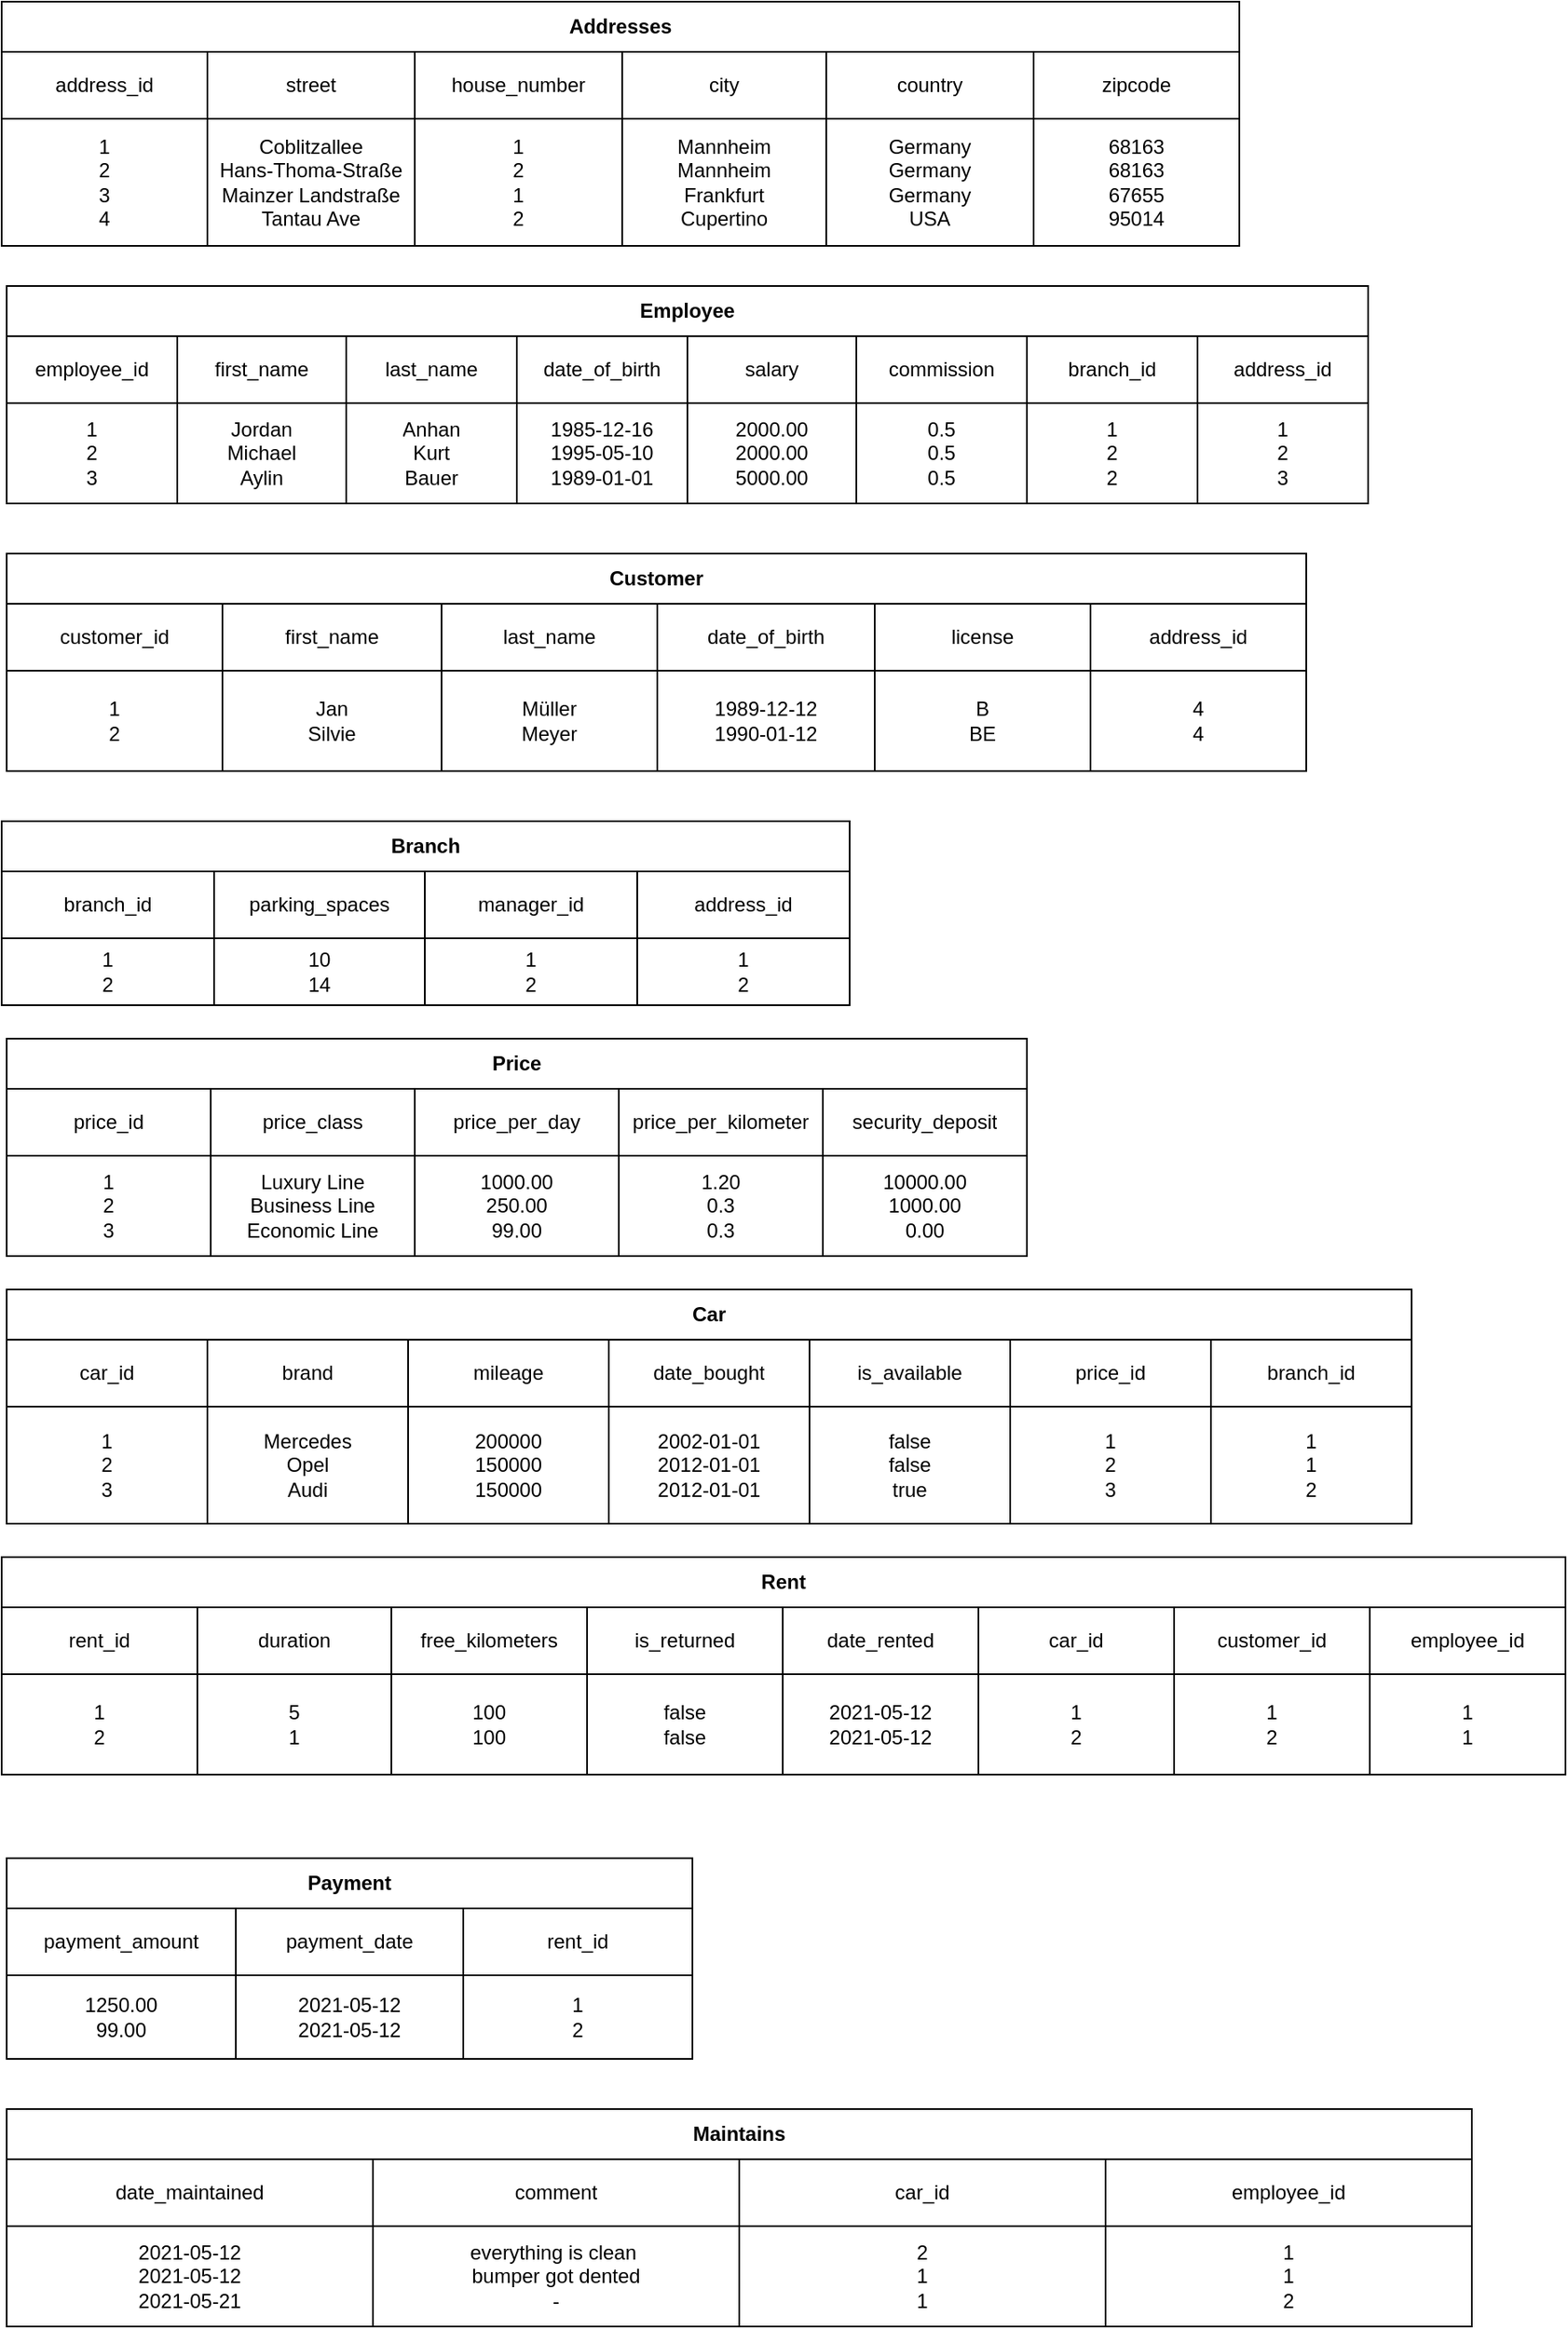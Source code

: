 <mxfile pages="2">
    <diagram id="gVLImfBw_cWuZtZBtJHa" name="Page-1">
        <mxGraphModel dx="631" dy="580" grid="1" gridSize="10" guides="1" tooltips="1" connect="1" arrows="1" fold="1" page="1" pageScale="1" pageWidth="827" pageHeight="1169" math="0" shadow="0">
            <root>
                <mxCell id="0"/>
                <mxCell id="1" parent="0"/>
                <mxCell id="P4GKMGaDlnLn8EtyDAif-1" value="Addresses" style="shape=table;html=1;whiteSpace=wrap;startSize=30;container=1;collapsible=0;childLayout=tableLayout;fontStyle=1;align=center;" parent="1" vertex="1">
                    <mxGeometry x="10" y="30" width="740" height="146" as="geometry"/>
                </mxCell>
                <mxCell id="P4GKMGaDlnLn8EtyDAif-2" value="" style="shape=partialRectangle;html=1;whiteSpace=wrap;collapsible=0;dropTarget=0;pointerEvents=0;fillColor=none;top=0;left=0;bottom=0;right=0;points=[[0,0.5],[1,0.5]];portConstraint=eastwest;" parent="P4GKMGaDlnLn8EtyDAif-1" vertex="1">
                    <mxGeometry y="30" width="740" height="40" as="geometry"/>
                </mxCell>
                <mxCell id="P4GKMGaDlnLn8EtyDAif-28" value="address_id" style="shape=partialRectangle;html=1;whiteSpace=wrap;connectable=0;fillColor=none;top=0;left=0;bottom=0;right=0;overflow=hidden;" parent="P4GKMGaDlnLn8EtyDAif-2" vertex="1">
                    <mxGeometry width="123" height="40" as="geometry"/>
                </mxCell>
                <mxCell id="P4GKMGaDlnLn8EtyDAif-3" value="street" style="shape=partialRectangle;html=1;whiteSpace=wrap;connectable=0;fillColor=none;top=0;left=0;bottom=0;right=0;overflow=hidden;" parent="P4GKMGaDlnLn8EtyDAif-2" vertex="1">
                    <mxGeometry x="123" width="124" height="40" as="geometry"/>
                </mxCell>
                <mxCell id="P4GKMGaDlnLn8EtyDAif-4" value="house_number" style="shape=partialRectangle;html=1;whiteSpace=wrap;connectable=0;fillColor=none;top=0;left=0;bottom=0;right=0;overflow=hidden;" parent="P4GKMGaDlnLn8EtyDAif-2" vertex="1">
                    <mxGeometry x="247" width="124" height="40" as="geometry"/>
                </mxCell>
                <mxCell id="P4GKMGaDlnLn8EtyDAif-5" value="city" style="shape=partialRectangle;html=1;whiteSpace=wrap;connectable=0;fillColor=none;top=0;left=0;bottom=0;right=0;overflow=hidden;" parent="P4GKMGaDlnLn8EtyDAif-2" vertex="1">
                    <mxGeometry x="371" width="122" height="40" as="geometry"/>
                </mxCell>
                <mxCell id="P4GKMGaDlnLn8EtyDAif-34" value="country" style="shape=partialRectangle;html=1;whiteSpace=wrap;connectable=0;fillColor=none;top=0;left=0;bottom=0;right=0;overflow=hidden;" parent="P4GKMGaDlnLn8EtyDAif-2" vertex="1">
                    <mxGeometry x="493" width="124" height="40" as="geometry"/>
                </mxCell>
                <mxCell id="P4GKMGaDlnLn8EtyDAif-36" value="zipcode" style="shape=partialRectangle;html=1;whiteSpace=wrap;connectable=0;fillColor=none;top=0;left=0;bottom=0;right=0;overflow=hidden;" parent="P4GKMGaDlnLn8EtyDAif-2" vertex="1">
                    <mxGeometry x="617" width="123" height="40" as="geometry"/>
                </mxCell>
                <mxCell id="P4GKMGaDlnLn8EtyDAif-6" value="" style="shape=partialRectangle;html=1;whiteSpace=wrap;collapsible=0;dropTarget=0;pointerEvents=0;fillColor=none;top=0;left=0;bottom=0;right=0;points=[[0,0.5],[1,0.5]];portConstraint=eastwest;" parent="P4GKMGaDlnLn8EtyDAif-1" vertex="1">
                    <mxGeometry y="70" width="740" height="76" as="geometry"/>
                </mxCell>
                <mxCell id="P4GKMGaDlnLn8EtyDAif-29" value="1&lt;br&gt;2&lt;br&gt;3&lt;br&gt;4" style="shape=partialRectangle;html=1;whiteSpace=wrap;connectable=0;fillColor=none;top=0;left=0;bottom=0;right=0;overflow=hidden;" parent="P4GKMGaDlnLn8EtyDAif-6" vertex="1">
                    <mxGeometry width="123" height="76" as="geometry"/>
                </mxCell>
                <mxCell id="P4GKMGaDlnLn8EtyDAif-7" value="Coblitzallee&lt;br&gt;Hans-Thoma-Straße&lt;br&gt;Mainzer Landstraße&lt;br&gt;Tantau Ave" style="shape=partialRectangle;html=1;whiteSpace=wrap;connectable=0;fillColor=none;top=0;left=0;bottom=0;right=0;overflow=hidden;" parent="P4GKMGaDlnLn8EtyDAif-6" vertex="1">
                    <mxGeometry x="123" width="124" height="76" as="geometry"/>
                </mxCell>
                <mxCell id="P4GKMGaDlnLn8EtyDAif-8" value="1&lt;br&gt;2&lt;br&gt;1&lt;br&gt;2" style="shape=partialRectangle;html=1;whiteSpace=wrap;connectable=0;fillColor=none;top=0;left=0;bottom=0;right=0;overflow=hidden;" parent="P4GKMGaDlnLn8EtyDAif-6" vertex="1">
                    <mxGeometry x="247" width="124" height="76" as="geometry"/>
                </mxCell>
                <mxCell id="P4GKMGaDlnLn8EtyDAif-9" value="Mannheim&lt;br&gt;Mannheim&lt;br&gt;Frankfurt&lt;br&gt;Cupertino" style="shape=partialRectangle;html=1;whiteSpace=wrap;connectable=0;fillColor=none;top=0;left=0;bottom=0;right=0;overflow=hidden;" parent="P4GKMGaDlnLn8EtyDAif-6" vertex="1">
                    <mxGeometry x="371" width="122" height="76" as="geometry"/>
                </mxCell>
                <mxCell id="P4GKMGaDlnLn8EtyDAif-35" value="Germany&lt;br&gt;Germany&lt;br&gt;Germany&lt;br&gt;USA" style="shape=partialRectangle;html=1;whiteSpace=wrap;connectable=0;fillColor=none;top=0;left=0;bottom=0;right=0;overflow=hidden;" parent="P4GKMGaDlnLn8EtyDAif-6" vertex="1">
                    <mxGeometry x="493" width="124" height="76" as="geometry"/>
                </mxCell>
                <mxCell id="P4GKMGaDlnLn8EtyDAif-37" value="68163&lt;br&gt;68163&lt;br&gt;67655&lt;br&gt;&lt;span class=&quot;LrzXr&quot;&gt;95014&lt;/span&gt;" style="shape=partialRectangle;html=1;whiteSpace=wrap;connectable=0;fillColor=none;top=0;left=0;bottom=0;right=0;overflow=hidden;" parent="P4GKMGaDlnLn8EtyDAif-6" vertex="1">
                    <mxGeometry x="617" width="123" height="76" as="geometry"/>
                </mxCell>
                <mxCell id="P4GKMGaDlnLn8EtyDAif-38" value="Employee" style="shape=table;html=1;whiteSpace=wrap;startSize=30;container=1;collapsible=0;childLayout=tableLayout;fontStyle=1;align=center;" parent="1" vertex="1">
                    <mxGeometry x="13" y="200" width="814" height="130" as="geometry"/>
                </mxCell>
                <mxCell id="P4GKMGaDlnLn8EtyDAif-39" value="" style="shape=partialRectangle;html=1;whiteSpace=wrap;collapsible=0;dropTarget=0;pointerEvents=0;fillColor=none;top=0;left=0;bottom=0;right=0;points=[[0,0.5],[1,0.5]];portConstraint=eastwest;" parent="P4GKMGaDlnLn8EtyDAif-38" vertex="1">
                    <mxGeometry y="30" width="814" height="40" as="geometry"/>
                </mxCell>
                <mxCell id="P4GKMGaDlnLn8EtyDAif-40" value="employee_id" style="shape=partialRectangle;html=1;whiteSpace=wrap;connectable=0;fillColor=none;top=0;left=0;bottom=0;right=0;overflow=hidden;" parent="P4GKMGaDlnLn8EtyDAif-39" vertex="1">
                    <mxGeometry width="102" height="40" as="geometry"/>
                </mxCell>
                <mxCell id="P4GKMGaDlnLn8EtyDAif-41" value="first_name" style="shape=partialRectangle;html=1;whiteSpace=wrap;connectable=0;fillColor=none;top=0;left=0;bottom=0;right=0;overflow=hidden;" parent="P4GKMGaDlnLn8EtyDAif-39" vertex="1">
                    <mxGeometry x="102" width="101" height="40" as="geometry"/>
                </mxCell>
                <mxCell id="P4GKMGaDlnLn8EtyDAif-42" value="last_name" style="shape=partialRectangle;html=1;whiteSpace=wrap;connectable=0;fillColor=none;top=0;left=0;bottom=0;right=0;overflow=hidden;" parent="P4GKMGaDlnLn8EtyDAif-39" vertex="1">
                    <mxGeometry x="203" width="102" height="40" as="geometry"/>
                </mxCell>
                <mxCell id="P4GKMGaDlnLn8EtyDAif-51" value="date_of_birth" style="shape=partialRectangle;html=1;whiteSpace=wrap;connectable=0;fillColor=none;top=0;left=0;bottom=0;right=0;overflow=hidden;" parent="P4GKMGaDlnLn8EtyDAif-39" vertex="1">
                    <mxGeometry x="305" width="102" height="40" as="geometry"/>
                </mxCell>
                <mxCell id="P4GKMGaDlnLn8EtyDAif-53" value="salary" style="shape=partialRectangle;html=1;whiteSpace=wrap;connectable=0;fillColor=none;top=0;left=0;bottom=0;right=0;overflow=hidden;" parent="P4GKMGaDlnLn8EtyDAif-39" vertex="1">
                    <mxGeometry x="407" width="101" height="40" as="geometry"/>
                </mxCell>
                <mxCell id="P4GKMGaDlnLn8EtyDAif-55" value="commission" style="shape=partialRectangle;html=1;whiteSpace=wrap;connectable=0;fillColor=none;top=0;left=0;bottom=0;right=0;overflow=hidden;" parent="P4GKMGaDlnLn8EtyDAif-39" vertex="1">
                    <mxGeometry x="508" width="102" height="40" as="geometry"/>
                </mxCell>
                <mxCell id="P4GKMGaDlnLn8EtyDAif-59" value="branch_id" style="shape=partialRectangle;html=1;whiteSpace=wrap;connectable=0;fillColor=none;top=0;left=0;bottom=0;right=0;overflow=hidden;" parent="P4GKMGaDlnLn8EtyDAif-39" vertex="1">
                    <mxGeometry x="610" width="102" height="40" as="geometry"/>
                </mxCell>
                <mxCell id="P4GKMGaDlnLn8EtyDAif-61" value="address_id" style="shape=partialRectangle;html=1;whiteSpace=wrap;connectable=0;fillColor=none;top=0;left=0;bottom=0;right=0;overflow=hidden;" parent="P4GKMGaDlnLn8EtyDAif-39" vertex="1">
                    <mxGeometry x="712" width="102" height="40" as="geometry"/>
                </mxCell>
                <mxCell id="P4GKMGaDlnLn8EtyDAif-43" value="" style="shape=partialRectangle;html=1;whiteSpace=wrap;collapsible=0;dropTarget=0;pointerEvents=0;fillColor=none;top=0;left=0;bottom=0;right=0;points=[[0,0.5],[1,0.5]];portConstraint=eastwest;" parent="P4GKMGaDlnLn8EtyDAif-38" vertex="1">
                    <mxGeometry y="70" width="814" height="60" as="geometry"/>
                </mxCell>
                <mxCell id="P4GKMGaDlnLn8EtyDAif-44" value="1&lt;br&gt;2&lt;br&gt;3" style="shape=partialRectangle;html=1;whiteSpace=wrap;connectable=0;fillColor=none;top=0;left=0;bottom=0;right=0;overflow=hidden;" parent="P4GKMGaDlnLn8EtyDAif-43" vertex="1">
                    <mxGeometry width="102" height="60" as="geometry"/>
                </mxCell>
                <mxCell id="P4GKMGaDlnLn8EtyDAif-45" value="Jordan&lt;br&gt;Michael&lt;br&gt;Aylin" style="shape=partialRectangle;html=1;whiteSpace=wrap;connectable=0;fillColor=none;top=0;left=0;bottom=0;right=0;overflow=hidden;" parent="P4GKMGaDlnLn8EtyDAif-43" vertex="1">
                    <mxGeometry x="102" width="101" height="60" as="geometry"/>
                </mxCell>
                <mxCell id="P4GKMGaDlnLn8EtyDAif-46" value="Anhan&lt;br&gt;Kurt&lt;br&gt;Bauer" style="shape=partialRectangle;html=1;whiteSpace=wrap;connectable=0;fillColor=none;top=0;left=0;bottom=0;right=0;overflow=hidden;" parent="P4GKMGaDlnLn8EtyDAif-43" vertex="1">
                    <mxGeometry x="203" width="102" height="60" as="geometry"/>
                </mxCell>
                <mxCell id="P4GKMGaDlnLn8EtyDAif-52" value="1985-12-16&lt;br&gt;1995-05-10&lt;br&gt;1989-01-01" style="shape=partialRectangle;html=1;whiteSpace=wrap;connectable=0;fillColor=none;top=0;left=0;bottom=0;right=0;overflow=hidden;" parent="P4GKMGaDlnLn8EtyDAif-43" vertex="1">
                    <mxGeometry x="305" width="102" height="60" as="geometry"/>
                </mxCell>
                <mxCell id="P4GKMGaDlnLn8EtyDAif-54" value="2000.00&lt;br&gt;2000.00&lt;br&gt;5000.00&lt;br&gt;" style="shape=partialRectangle;html=1;whiteSpace=wrap;connectable=0;fillColor=none;top=0;left=0;bottom=0;right=0;overflow=hidden;" parent="P4GKMGaDlnLn8EtyDAif-43" vertex="1">
                    <mxGeometry x="407" width="101" height="60" as="geometry"/>
                </mxCell>
                <mxCell id="P4GKMGaDlnLn8EtyDAif-56" value="0.5&lt;br&gt;0.5&lt;br&gt;0.5" style="shape=partialRectangle;html=1;whiteSpace=wrap;connectable=0;fillColor=none;top=0;left=0;bottom=0;right=0;overflow=hidden;" parent="P4GKMGaDlnLn8EtyDAif-43" vertex="1">
                    <mxGeometry x="508" width="102" height="60" as="geometry"/>
                </mxCell>
                <mxCell id="P4GKMGaDlnLn8EtyDAif-60" value="1&lt;br&gt;2&lt;br&gt;2" style="shape=partialRectangle;html=1;whiteSpace=wrap;connectable=0;fillColor=none;top=0;left=0;bottom=0;right=0;overflow=hidden;" parent="P4GKMGaDlnLn8EtyDAif-43" vertex="1">
                    <mxGeometry x="610" width="102" height="60" as="geometry"/>
                </mxCell>
                <mxCell id="P4GKMGaDlnLn8EtyDAif-62" value="1&lt;br&gt;2&lt;br&gt;3" style="shape=partialRectangle;html=1;whiteSpace=wrap;connectable=0;fillColor=none;top=0;left=0;bottom=0;right=0;overflow=hidden;" parent="P4GKMGaDlnLn8EtyDAif-43" vertex="1">
                    <mxGeometry x="712" width="102" height="60" as="geometry"/>
                </mxCell>
                <mxCell id="P4GKMGaDlnLn8EtyDAif-63" value="Customer" style="shape=table;html=1;whiteSpace=wrap;startSize=30;container=1;collapsible=0;childLayout=tableLayout;fontStyle=1;align=center;" parent="1" vertex="1">
                    <mxGeometry x="13" y="360" width="777" height="130" as="geometry"/>
                </mxCell>
                <mxCell id="P4GKMGaDlnLn8EtyDAif-64" value="" style="shape=partialRectangle;html=1;whiteSpace=wrap;collapsible=0;dropTarget=0;pointerEvents=0;fillColor=none;top=0;left=0;bottom=0;right=0;points=[[0,0.5],[1,0.5]];portConstraint=eastwest;" parent="P4GKMGaDlnLn8EtyDAif-63" vertex="1">
                    <mxGeometry y="30" width="777" height="40" as="geometry"/>
                </mxCell>
                <mxCell id="P4GKMGaDlnLn8EtyDAif-65" value="customer_id" style="shape=partialRectangle;html=1;whiteSpace=wrap;connectable=0;fillColor=none;top=0;left=0;bottom=0;right=0;overflow=hidden;" parent="P4GKMGaDlnLn8EtyDAif-64" vertex="1">
                    <mxGeometry width="129" height="40" as="geometry"/>
                </mxCell>
                <mxCell id="P4GKMGaDlnLn8EtyDAif-66" value="first_name" style="shape=partialRectangle;html=1;whiteSpace=wrap;connectable=0;fillColor=none;top=0;left=0;bottom=0;right=0;overflow=hidden;" parent="P4GKMGaDlnLn8EtyDAif-64" vertex="1">
                    <mxGeometry x="129" width="131" height="40" as="geometry"/>
                </mxCell>
                <mxCell id="P4GKMGaDlnLn8EtyDAif-67" value="last_name" style="shape=partialRectangle;html=1;whiteSpace=wrap;connectable=0;fillColor=none;top=0;left=0;bottom=0;right=0;overflow=hidden;" parent="P4GKMGaDlnLn8EtyDAif-64" vertex="1">
                    <mxGeometry x="260" width="129" height="40" as="geometry"/>
                </mxCell>
                <mxCell id="P4GKMGaDlnLn8EtyDAif-76" value="date_of_birth" style="shape=partialRectangle;html=1;whiteSpace=wrap;connectable=0;fillColor=none;top=0;left=0;bottom=0;right=0;overflow=hidden;" parent="P4GKMGaDlnLn8EtyDAif-64" vertex="1">
                    <mxGeometry x="389" width="130" height="40" as="geometry"/>
                </mxCell>
                <mxCell id="P4GKMGaDlnLn8EtyDAif-79" value="license" style="shape=partialRectangle;html=1;whiteSpace=wrap;connectable=0;fillColor=none;top=0;left=0;bottom=0;right=0;overflow=hidden;" parent="P4GKMGaDlnLn8EtyDAif-64" vertex="1">
                    <mxGeometry x="519" width="129" height="40" as="geometry"/>
                </mxCell>
                <mxCell id="P4GKMGaDlnLn8EtyDAif-82" value="address_id" style="shape=partialRectangle;html=1;whiteSpace=wrap;connectable=0;fillColor=none;top=0;left=0;bottom=0;right=0;overflow=hidden;" parent="P4GKMGaDlnLn8EtyDAif-64" vertex="1">
                    <mxGeometry x="648" width="129" height="40" as="geometry"/>
                </mxCell>
                <mxCell id="P4GKMGaDlnLn8EtyDAif-68" value="" style="shape=partialRectangle;html=1;whiteSpace=wrap;collapsible=0;dropTarget=0;pointerEvents=0;fillColor=none;top=0;left=0;bottom=0;right=0;points=[[0,0.5],[1,0.5]];portConstraint=eastwest;" parent="P4GKMGaDlnLn8EtyDAif-63" vertex="1">
                    <mxGeometry y="70" width="777" height="60" as="geometry"/>
                </mxCell>
                <mxCell id="P4GKMGaDlnLn8EtyDAif-69" value="1&lt;br&gt;2" style="shape=partialRectangle;html=1;whiteSpace=wrap;connectable=0;fillColor=none;top=0;left=0;bottom=0;right=0;overflow=hidden;" parent="P4GKMGaDlnLn8EtyDAif-68" vertex="1">
                    <mxGeometry width="129" height="60" as="geometry"/>
                </mxCell>
                <mxCell id="P4GKMGaDlnLn8EtyDAif-70" value="Jan&lt;br&gt;Silvie" style="shape=partialRectangle;html=1;whiteSpace=wrap;connectable=0;fillColor=none;top=0;left=0;bottom=0;right=0;overflow=hidden;" parent="P4GKMGaDlnLn8EtyDAif-68" vertex="1">
                    <mxGeometry x="129" width="131" height="60" as="geometry"/>
                </mxCell>
                <mxCell id="P4GKMGaDlnLn8EtyDAif-71" value="Müller&lt;br&gt;Meyer" style="shape=partialRectangle;html=1;whiteSpace=wrap;connectable=0;fillColor=none;top=0;left=0;bottom=0;right=0;overflow=hidden;" parent="P4GKMGaDlnLn8EtyDAif-68" vertex="1">
                    <mxGeometry x="260" width="129" height="60" as="geometry"/>
                </mxCell>
                <mxCell id="P4GKMGaDlnLn8EtyDAif-77" value="1989-12-12&lt;br&gt;1990-01-12" style="shape=partialRectangle;html=1;whiteSpace=wrap;connectable=0;fillColor=none;top=0;left=0;bottom=0;right=0;overflow=hidden;" parent="P4GKMGaDlnLn8EtyDAif-68" vertex="1">
                    <mxGeometry x="389" width="130" height="60" as="geometry"/>
                </mxCell>
                <mxCell id="P4GKMGaDlnLn8EtyDAif-80" value="B&lt;br&gt;BE" style="shape=partialRectangle;html=1;whiteSpace=wrap;connectable=0;fillColor=none;top=0;left=0;bottom=0;right=0;overflow=hidden;" parent="P4GKMGaDlnLn8EtyDAif-68" vertex="1">
                    <mxGeometry x="519" width="129" height="60" as="geometry"/>
                </mxCell>
                <mxCell id="P4GKMGaDlnLn8EtyDAif-83" value="4&lt;br&gt;4" style="shape=partialRectangle;html=1;whiteSpace=wrap;connectable=0;fillColor=none;top=0;left=0;bottom=0;right=0;overflow=hidden;" parent="P4GKMGaDlnLn8EtyDAif-68" vertex="1">
                    <mxGeometry x="648" width="129" height="60" as="geometry"/>
                </mxCell>
                <mxCell id="P4GKMGaDlnLn8EtyDAif-91" value="Branch" style="shape=table;html=1;whiteSpace=wrap;startSize=30;container=1;collapsible=0;childLayout=tableLayout;fontStyle=1;align=center;" parent="1" vertex="1">
                    <mxGeometry x="10" y="520" width="507" height="110" as="geometry"/>
                </mxCell>
                <mxCell id="P4GKMGaDlnLn8EtyDAif-92" value="" style="shape=partialRectangle;html=1;whiteSpace=wrap;collapsible=0;dropTarget=0;pointerEvents=0;fillColor=none;top=0;left=0;bottom=0;right=0;points=[[0,0.5],[1,0.5]];portConstraint=eastwest;" parent="P4GKMGaDlnLn8EtyDAif-91" vertex="1">
                    <mxGeometry y="30" width="507" height="40" as="geometry"/>
                </mxCell>
                <mxCell id="P4GKMGaDlnLn8EtyDAif-93" value="branch_id" style="shape=partialRectangle;html=1;whiteSpace=wrap;connectable=0;fillColor=none;top=0;left=0;bottom=0;right=0;overflow=hidden;" parent="P4GKMGaDlnLn8EtyDAif-92" vertex="1">
                    <mxGeometry width="127" height="40" as="geometry"/>
                </mxCell>
                <mxCell id="P4GKMGaDlnLn8EtyDAif-94" value="parking_spaces" style="shape=partialRectangle;html=1;whiteSpace=wrap;connectable=0;fillColor=none;top=0;left=0;bottom=0;right=0;overflow=hidden;" parent="P4GKMGaDlnLn8EtyDAif-92" vertex="1">
                    <mxGeometry x="127" width="126" height="40" as="geometry"/>
                </mxCell>
                <mxCell id="P4GKMGaDlnLn8EtyDAif-95" value="manager_id" style="shape=partialRectangle;html=1;whiteSpace=wrap;connectable=0;fillColor=none;top=0;left=0;bottom=0;right=0;overflow=hidden;" parent="P4GKMGaDlnLn8EtyDAif-92" vertex="1">
                    <mxGeometry x="253" width="127" height="40" as="geometry"/>
                </mxCell>
                <mxCell id="P4GKMGaDlnLn8EtyDAif-110" value="address_id" style="shape=partialRectangle;html=1;whiteSpace=wrap;connectable=0;fillColor=none;top=0;left=0;bottom=0;right=0;overflow=hidden;" parent="P4GKMGaDlnLn8EtyDAif-92" vertex="1">
                    <mxGeometry x="380" width="127" height="40" as="geometry"/>
                </mxCell>
                <mxCell id="853PGbRozCumy2QCDbZ2-16" style="shape=partialRectangle;html=1;whiteSpace=wrap;collapsible=0;dropTarget=0;pointerEvents=0;fillColor=none;top=0;left=0;bottom=0;right=0;points=[[0,0.5],[1,0.5]];portConstraint=eastwest;" parent="P4GKMGaDlnLn8EtyDAif-91" vertex="1">
                    <mxGeometry y="70" width="507" height="40" as="geometry"/>
                </mxCell>
                <mxCell id="853PGbRozCumy2QCDbZ2-17" value="1&lt;br&gt;2" style="shape=partialRectangle;html=1;whiteSpace=wrap;connectable=0;fillColor=none;top=0;left=0;bottom=0;right=0;overflow=hidden;" parent="853PGbRozCumy2QCDbZ2-16" vertex="1">
                    <mxGeometry width="127" height="40" as="geometry"/>
                </mxCell>
                <mxCell id="853PGbRozCumy2QCDbZ2-18" value="10&lt;br&gt;14" style="shape=partialRectangle;html=1;whiteSpace=wrap;connectable=0;fillColor=none;top=0;left=0;bottom=0;right=0;overflow=hidden;" parent="853PGbRozCumy2QCDbZ2-16" vertex="1">
                    <mxGeometry x="127" width="126" height="40" as="geometry"/>
                </mxCell>
                <mxCell id="853PGbRozCumy2QCDbZ2-19" value="1&lt;br&gt;2" style="shape=partialRectangle;html=1;whiteSpace=wrap;connectable=0;fillColor=none;top=0;left=0;bottom=0;right=0;overflow=hidden;" parent="853PGbRozCumy2QCDbZ2-16" vertex="1">
                    <mxGeometry x="253" width="127" height="40" as="geometry"/>
                </mxCell>
                <mxCell id="853PGbRozCumy2QCDbZ2-20" value="1&lt;br&gt;2" style="shape=partialRectangle;html=1;whiteSpace=wrap;connectable=0;fillColor=none;top=0;left=0;bottom=0;right=0;overflow=hidden;" parent="853PGbRozCumy2QCDbZ2-16" vertex="1">
                    <mxGeometry x="380" width="127" height="40" as="geometry"/>
                </mxCell>
                <mxCell id="P4GKMGaDlnLn8EtyDAif-113" value="Price" style="shape=table;html=1;whiteSpace=wrap;startSize=30;container=1;collapsible=0;childLayout=tableLayout;fontStyle=1;align=center;" parent="1" vertex="1">
                    <mxGeometry x="13" y="650" width="610" height="130" as="geometry"/>
                </mxCell>
                <mxCell id="P4GKMGaDlnLn8EtyDAif-114" value="" style="shape=partialRectangle;html=1;whiteSpace=wrap;collapsible=0;dropTarget=0;pointerEvents=0;fillColor=none;top=0;left=0;bottom=0;right=0;points=[[0,0.5],[1,0.5]];portConstraint=eastwest;" parent="P4GKMGaDlnLn8EtyDAif-113" vertex="1">
                    <mxGeometry y="30" width="610" height="40" as="geometry"/>
                </mxCell>
                <mxCell id="P4GKMGaDlnLn8EtyDAif-115" value="price_id" style="shape=partialRectangle;html=1;whiteSpace=wrap;connectable=0;fillColor=none;top=0;left=0;bottom=0;right=0;overflow=hidden;" parent="P4GKMGaDlnLn8EtyDAif-114" vertex="1">
                    <mxGeometry width="122" height="40" as="geometry"/>
                </mxCell>
                <mxCell id="P4GKMGaDlnLn8EtyDAif-116" value="price_class" style="shape=partialRectangle;html=1;whiteSpace=wrap;connectable=0;fillColor=none;top=0;left=0;bottom=0;right=0;overflow=hidden;" parent="P4GKMGaDlnLn8EtyDAif-114" vertex="1">
                    <mxGeometry x="122" width="122" height="40" as="geometry"/>
                </mxCell>
                <mxCell id="P4GKMGaDlnLn8EtyDAif-126" value="price_per_day" style="shape=partialRectangle;html=1;whiteSpace=wrap;connectable=0;fillColor=none;top=0;left=0;bottom=0;right=0;overflow=hidden;" parent="P4GKMGaDlnLn8EtyDAif-114" vertex="1">
                    <mxGeometry x="244" width="122" height="40" as="geometry"/>
                </mxCell>
                <mxCell id="P4GKMGaDlnLn8EtyDAif-128" value="price_per_kilometer" style="shape=partialRectangle;html=1;whiteSpace=wrap;connectable=0;fillColor=none;top=0;left=0;bottom=0;right=0;overflow=hidden;" parent="P4GKMGaDlnLn8EtyDAif-114" vertex="1">
                    <mxGeometry x="366" width="122" height="40" as="geometry"/>
                </mxCell>
                <mxCell id="P4GKMGaDlnLn8EtyDAif-130" value="security_deposit" style="shape=partialRectangle;html=1;whiteSpace=wrap;connectable=0;fillColor=none;top=0;left=0;bottom=0;right=0;overflow=hidden;" parent="P4GKMGaDlnLn8EtyDAif-114" vertex="1">
                    <mxGeometry x="488" width="122" height="40" as="geometry"/>
                </mxCell>
                <mxCell id="P4GKMGaDlnLn8EtyDAif-118" value="" style="shape=partialRectangle;html=1;whiteSpace=wrap;collapsible=0;dropTarget=0;pointerEvents=0;fillColor=none;top=0;left=0;bottom=0;right=0;points=[[0,0.5],[1,0.5]];portConstraint=eastwest;" parent="P4GKMGaDlnLn8EtyDAif-113" vertex="1">
                    <mxGeometry y="70" width="610" height="60" as="geometry"/>
                </mxCell>
                <mxCell id="P4GKMGaDlnLn8EtyDAif-119" value="1&lt;br&gt;2&lt;br&gt;3" style="shape=partialRectangle;html=1;whiteSpace=wrap;connectable=0;fillColor=none;top=0;left=0;bottom=0;right=0;overflow=hidden;" parent="P4GKMGaDlnLn8EtyDAif-118" vertex="1">
                    <mxGeometry width="122" height="60" as="geometry"/>
                </mxCell>
                <mxCell id="P4GKMGaDlnLn8EtyDAif-120" value="Luxury Line&lt;br&gt;Business Line&lt;br&gt;Economic Line" style="shape=partialRectangle;html=1;whiteSpace=wrap;connectable=0;fillColor=none;top=0;left=0;bottom=0;right=0;overflow=hidden;" parent="P4GKMGaDlnLn8EtyDAif-118" vertex="1">
                    <mxGeometry x="122" width="122" height="60" as="geometry"/>
                </mxCell>
                <mxCell id="P4GKMGaDlnLn8EtyDAif-127" value="1000.00&lt;br&gt;250.00&lt;br&gt;99.00" style="shape=partialRectangle;html=1;whiteSpace=wrap;connectable=0;fillColor=none;top=0;left=0;bottom=0;right=0;overflow=hidden;" parent="P4GKMGaDlnLn8EtyDAif-118" vertex="1">
                    <mxGeometry x="244" width="122" height="60" as="geometry"/>
                </mxCell>
                <mxCell id="P4GKMGaDlnLn8EtyDAif-129" value="1.20&lt;br&gt;0.3&lt;br&gt;0.3" style="shape=partialRectangle;html=1;whiteSpace=wrap;connectable=0;fillColor=none;top=0;left=0;bottom=0;right=0;overflow=hidden;" parent="P4GKMGaDlnLn8EtyDAif-118" vertex="1">
                    <mxGeometry x="366" width="122" height="60" as="geometry"/>
                </mxCell>
                <mxCell id="P4GKMGaDlnLn8EtyDAif-131" value="10000.00&lt;br&gt;1000.00&lt;br&gt;0.00" style="shape=partialRectangle;html=1;whiteSpace=wrap;connectable=0;fillColor=none;top=0;left=0;bottom=0;right=0;overflow=hidden;" parent="P4GKMGaDlnLn8EtyDAif-118" vertex="1">
                    <mxGeometry x="488" width="122" height="60" as="geometry"/>
                </mxCell>
                <mxCell id="P4GKMGaDlnLn8EtyDAif-132" value="Car" style="shape=table;html=1;whiteSpace=wrap;startSize=30;container=1;collapsible=0;childLayout=tableLayout;fontStyle=1;align=center;" parent="1" vertex="1">
                    <mxGeometry x="13" y="800" width="840" height="140" as="geometry"/>
                </mxCell>
                <mxCell id="P4GKMGaDlnLn8EtyDAif-133" value="" style="shape=partialRectangle;html=1;whiteSpace=wrap;collapsible=0;dropTarget=0;pointerEvents=0;fillColor=none;top=0;left=0;bottom=0;right=0;points=[[0,0.5],[1,0.5]];portConstraint=eastwest;" parent="P4GKMGaDlnLn8EtyDAif-132" vertex="1">
                    <mxGeometry y="30" width="840" height="40" as="geometry"/>
                </mxCell>
                <mxCell id="P4GKMGaDlnLn8EtyDAif-134" value="car_id" style="shape=partialRectangle;html=1;whiteSpace=wrap;connectable=0;fillColor=none;top=0;left=0;bottom=0;right=0;overflow=hidden;" parent="P4GKMGaDlnLn8EtyDAif-133" vertex="1">
                    <mxGeometry width="120" height="40" as="geometry"/>
                </mxCell>
                <mxCell id="P4GKMGaDlnLn8EtyDAif-135" value="brand" style="shape=partialRectangle;html=1;whiteSpace=wrap;connectable=0;fillColor=none;top=0;left=0;bottom=0;right=0;overflow=hidden;" parent="P4GKMGaDlnLn8EtyDAif-133" vertex="1">
                    <mxGeometry x="120" width="120" height="40" as="geometry"/>
                </mxCell>
                <mxCell id="P4GKMGaDlnLn8EtyDAif-136" value="mileage" style="shape=partialRectangle;html=1;whiteSpace=wrap;connectable=0;fillColor=none;top=0;left=0;bottom=0;right=0;overflow=hidden;" parent="P4GKMGaDlnLn8EtyDAif-133" vertex="1">
                    <mxGeometry x="240" width="120" height="40" as="geometry"/>
                </mxCell>
                <mxCell id="P4GKMGaDlnLn8EtyDAif-145" value="date_bought" style="shape=partialRectangle;html=1;whiteSpace=wrap;connectable=0;fillColor=none;top=0;left=0;bottom=0;right=0;overflow=hidden;" parent="P4GKMGaDlnLn8EtyDAif-133" vertex="1">
                    <mxGeometry x="360" width="120" height="40" as="geometry"/>
                </mxCell>
                <mxCell id="P4GKMGaDlnLn8EtyDAif-147" value="is_available" style="shape=partialRectangle;html=1;whiteSpace=wrap;connectable=0;fillColor=none;top=0;left=0;bottom=0;right=0;overflow=hidden;" parent="P4GKMGaDlnLn8EtyDAif-133" vertex="1">
                    <mxGeometry x="480" width="120" height="40" as="geometry"/>
                </mxCell>
                <mxCell id="P4GKMGaDlnLn8EtyDAif-151" value="price_id" style="shape=partialRectangle;html=1;whiteSpace=wrap;connectable=0;fillColor=none;top=0;left=0;bottom=0;right=0;overflow=hidden;" parent="P4GKMGaDlnLn8EtyDAif-133" vertex="1">
                    <mxGeometry x="600" width="120" height="40" as="geometry"/>
                </mxCell>
                <mxCell id="P4GKMGaDlnLn8EtyDAif-153" value="branch_id" style="shape=partialRectangle;html=1;whiteSpace=wrap;connectable=0;fillColor=none;top=0;left=0;bottom=0;right=0;overflow=hidden;" parent="P4GKMGaDlnLn8EtyDAif-133" vertex="1">
                    <mxGeometry x="720" width="120" height="40" as="geometry"/>
                </mxCell>
                <mxCell id="P4GKMGaDlnLn8EtyDAif-137" value="" style="shape=partialRectangle;html=1;whiteSpace=wrap;collapsible=0;dropTarget=0;pointerEvents=0;fillColor=none;top=0;left=0;bottom=0;right=0;points=[[0,0.5],[1,0.5]];portConstraint=eastwest;" parent="P4GKMGaDlnLn8EtyDAif-132" vertex="1">
                    <mxGeometry y="70" width="840" height="70" as="geometry"/>
                </mxCell>
                <mxCell id="P4GKMGaDlnLn8EtyDAif-138" value="1&lt;br&gt;2&lt;br&gt;3" style="shape=partialRectangle;html=1;whiteSpace=wrap;connectable=0;fillColor=none;top=0;left=0;bottom=0;right=0;overflow=hidden;" parent="P4GKMGaDlnLn8EtyDAif-137" vertex="1">
                    <mxGeometry width="120" height="70" as="geometry"/>
                </mxCell>
                <mxCell id="P4GKMGaDlnLn8EtyDAif-139" value="&lt;span&gt;Mercedes&lt;/span&gt;&lt;br&gt;&lt;span&gt;Opel&lt;/span&gt;&lt;br&gt;&lt;span&gt;Audi&lt;/span&gt;" style="shape=partialRectangle;html=1;whiteSpace=wrap;connectable=0;fillColor=none;top=0;left=0;bottom=0;right=0;overflow=hidden;" parent="P4GKMGaDlnLn8EtyDAif-137" vertex="1">
                    <mxGeometry x="120" width="120" height="70" as="geometry"/>
                </mxCell>
                <mxCell id="P4GKMGaDlnLn8EtyDAif-140" value="200000&lt;br&gt;150000&lt;br&gt;150000" style="shape=partialRectangle;html=1;whiteSpace=wrap;connectable=0;fillColor=none;top=0;left=0;bottom=0;right=0;overflow=hidden;" parent="P4GKMGaDlnLn8EtyDAif-137" vertex="1">
                    <mxGeometry x="240" width="120" height="70" as="geometry"/>
                </mxCell>
                <mxCell id="P4GKMGaDlnLn8EtyDAif-146" value="2002-01-01&lt;br&gt;2012-01-01&lt;br&gt;2012-01-01" style="shape=partialRectangle;html=1;whiteSpace=wrap;connectable=0;fillColor=none;top=0;left=0;bottom=0;right=0;overflow=hidden;" parent="P4GKMGaDlnLn8EtyDAif-137" vertex="1">
                    <mxGeometry x="360" width="120" height="70" as="geometry"/>
                </mxCell>
                <mxCell id="P4GKMGaDlnLn8EtyDAif-148" value="false&lt;br&gt;false&lt;br&gt;true" style="shape=partialRectangle;html=1;whiteSpace=wrap;connectable=0;fillColor=none;top=0;left=0;bottom=0;right=0;overflow=hidden;" parent="P4GKMGaDlnLn8EtyDAif-137" vertex="1">
                    <mxGeometry x="480" width="120" height="70" as="geometry"/>
                </mxCell>
                <mxCell id="P4GKMGaDlnLn8EtyDAif-152" value="1&lt;br&gt;2&lt;br&gt;3" style="shape=partialRectangle;html=1;whiteSpace=wrap;connectable=0;fillColor=none;top=0;left=0;bottom=0;right=0;overflow=hidden;" parent="P4GKMGaDlnLn8EtyDAif-137" vertex="1">
                    <mxGeometry x="600" width="120" height="70" as="geometry"/>
                </mxCell>
                <mxCell id="P4GKMGaDlnLn8EtyDAif-154" value="1&lt;br&gt;1&lt;br&gt;2" style="shape=partialRectangle;html=1;whiteSpace=wrap;connectable=0;fillColor=none;top=0;left=0;bottom=0;right=0;overflow=hidden;" parent="P4GKMGaDlnLn8EtyDAif-137" vertex="1">
                    <mxGeometry x="720" width="120" height="70" as="geometry"/>
                </mxCell>
                <mxCell id="P4GKMGaDlnLn8EtyDAif-155" value="Rent" style="shape=table;html=1;whiteSpace=wrap;startSize=30;container=1;collapsible=0;childLayout=tableLayout;fontStyle=1;align=center;" parent="1" vertex="1">
                    <mxGeometry x="10" y="960" width="935" height="130" as="geometry"/>
                </mxCell>
                <mxCell id="P4GKMGaDlnLn8EtyDAif-156" value="" style="shape=partialRectangle;html=1;whiteSpace=wrap;collapsible=0;dropTarget=0;pointerEvents=0;fillColor=none;top=0;left=0;bottom=0;right=0;points=[[0,0.5],[1,0.5]];portConstraint=eastwest;" parent="P4GKMGaDlnLn8EtyDAif-155" vertex="1">
                    <mxGeometry y="30" width="935" height="40" as="geometry"/>
                </mxCell>
                <mxCell id="P4GKMGaDlnLn8EtyDAif-157" value="rent_id" style="shape=partialRectangle;html=1;whiteSpace=wrap;connectable=0;fillColor=none;top=0;left=0;bottom=0;right=0;overflow=hidden;" parent="P4GKMGaDlnLn8EtyDAif-156" vertex="1">
                    <mxGeometry width="117" height="40" as="geometry"/>
                </mxCell>
                <mxCell id="P4GKMGaDlnLn8EtyDAif-158" value="duration" style="shape=partialRectangle;html=1;whiteSpace=wrap;connectable=0;fillColor=none;top=0;left=0;bottom=0;right=0;overflow=hidden;" parent="P4GKMGaDlnLn8EtyDAif-156" vertex="1">
                    <mxGeometry x="117" width="116" height="40" as="geometry"/>
                </mxCell>
                <mxCell id="P4GKMGaDlnLn8EtyDAif-159" value="free_kilometers" style="shape=partialRectangle;html=1;whiteSpace=wrap;connectable=0;fillColor=none;top=0;left=0;bottom=0;right=0;overflow=hidden;" parent="P4GKMGaDlnLn8EtyDAif-156" vertex="1">
                    <mxGeometry x="233" width="117" height="40" as="geometry"/>
                </mxCell>
                <mxCell id="P4GKMGaDlnLn8EtyDAif-168" value="is_returned" style="shape=partialRectangle;html=1;whiteSpace=wrap;connectable=0;fillColor=none;top=0;left=0;bottom=0;right=0;overflow=hidden;" parent="P4GKMGaDlnLn8EtyDAif-156" vertex="1">
                    <mxGeometry x="350" width="117" height="40" as="geometry"/>
                </mxCell>
                <mxCell id="P4GKMGaDlnLn8EtyDAif-170" value="date_rented" style="shape=partialRectangle;html=1;whiteSpace=wrap;connectable=0;fillColor=none;top=0;left=0;bottom=0;right=0;overflow=hidden;" parent="P4GKMGaDlnLn8EtyDAif-156" vertex="1">
                    <mxGeometry x="467" width="117" height="40" as="geometry"/>
                </mxCell>
                <mxCell id="P4GKMGaDlnLn8EtyDAif-172" value="car_id" style="shape=partialRectangle;html=1;whiteSpace=wrap;connectable=0;fillColor=none;top=0;left=0;bottom=0;right=0;overflow=hidden;" parent="P4GKMGaDlnLn8EtyDAif-156" vertex="1">
                    <mxGeometry x="584" width="117" height="40" as="geometry"/>
                </mxCell>
                <mxCell id="P4GKMGaDlnLn8EtyDAif-176" value="customer_id" style="shape=partialRectangle;html=1;whiteSpace=wrap;connectable=0;fillColor=none;top=0;left=0;bottom=0;right=0;overflow=hidden;" parent="P4GKMGaDlnLn8EtyDAif-156" vertex="1">
                    <mxGeometry x="701" width="117" height="40" as="geometry"/>
                </mxCell>
                <mxCell id="P4GKMGaDlnLn8EtyDAif-174" value="employee_id" style="shape=partialRectangle;html=1;whiteSpace=wrap;connectable=0;fillColor=none;top=0;left=0;bottom=0;right=0;overflow=hidden;" parent="P4GKMGaDlnLn8EtyDAif-156" vertex="1">
                    <mxGeometry x="818" width="117" height="40" as="geometry"/>
                </mxCell>
                <mxCell id="P4GKMGaDlnLn8EtyDAif-160" value="" style="shape=partialRectangle;html=1;whiteSpace=wrap;collapsible=0;dropTarget=0;pointerEvents=0;fillColor=none;top=0;left=0;bottom=0;right=0;points=[[0,0.5],[1,0.5]];portConstraint=eastwest;" parent="P4GKMGaDlnLn8EtyDAif-155" vertex="1">
                    <mxGeometry y="70" width="935" height="60" as="geometry"/>
                </mxCell>
                <mxCell id="P4GKMGaDlnLn8EtyDAif-161" value="1&lt;br&gt;2" style="shape=partialRectangle;html=1;whiteSpace=wrap;connectable=0;fillColor=none;top=0;left=0;bottom=0;right=0;overflow=hidden;" parent="P4GKMGaDlnLn8EtyDAif-160" vertex="1">
                    <mxGeometry width="117" height="60" as="geometry"/>
                </mxCell>
                <mxCell id="P4GKMGaDlnLn8EtyDAif-162" value="5&lt;br&gt;1" style="shape=partialRectangle;html=1;whiteSpace=wrap;connectable=0;fillColor=none;top=0;left=0;bottom=0;right=0;overflow=hidden;" parent="P4GKMGaDlnLn8EtyDAif-160" vertex="1">
                    <mxGeometry x="117" width="116" height="60" as="geometry"/>
                </mxCell>
                <mxCell id="P4GKMGaDlnLn8EtyDAif-163" value="100&lt;br&gt;100" style="shape=partialRectangle;html=1;whiteSpace=wrap;connectable=0;fillColor=none;top=0;left=0;bottom=0;right=0;overflow=hidden;" parent="P4GKMGaDlnLn8EtyDAif-160" vertex="1">
                    <mxGeometry x="233" width="117" height="60" as="geometry"/>
                </mxCell>
                <mxCell id="P4GKMGaDlnLn8EtyDAif-169" value="false&lt;br&gt;false" style="shape=partialRectangle;html=1;whiteSpace=wrap;connectable=0;fillColor=none;top=0;left=0;bottom=0;right=0;overflow=hidden;" parent="P4GKMGaDlnLn8EtyDAif-160" vertex="1">
                    <mxGeometry x="350" width="117" height="60" as="geometry"/>
                </mxCell>
                <mxCell id="P4GKMGaDlnLn8EtyDAif-171" value="2021-05-12&lt;br&gt;2021-05-12" style="shape=partialRectangle;html=1;whiteSpace=wrap;connectable=0;fillColor=none;top=0;left=0;bottom=0;right=0;overflow=hidden;" parent="P4GKMGaDlnLn8EtyDAif-160" vertex="1">
                    <mxGeometry x="467" width="117" height="60" as="geometry"/>
                </mxCell>
                <mxCell id="P4GKMGaDlnLn8EtyDAif-173" value="1&lt;br&gt;2" style="shape=partialRectangle;html=1;whiteSpace=wrap;connectable=0;fillColor=none;top=0;left=0;bottom=0;right=0;overflow=hidden;" parent="P4GKMGaDlnLn8EtyDAif-160" vertex="1">
                    <mxGeometry x="584" width="117" height="60" as="geometry"/>
                </mxCell>
                <mxCell id="P4GKMGaDlnLn8EtyDAif-177" value="1&lt;br&gt;2" style="shape=partialRectangle;html=1;whiteSpace=wrap;connectable=0;fillColor=none;top=0;left=0;bottom=0;right=0;overflow=hidden;" parent="P4GKMGaDlnLn8EtyDAif-160" vertex="1">
                    <mxGeometry x="701" width="117" height="60" as="geometry"/>
                </mxCell>
                <mxCell id="P4GKMGaDlnLn8EtyDAif-175" value="1&lt;br&gt;1" style="shape=partialRectangle;html=1;whiteSpace=wrap;connectable=0;fillColor=none;top=0;left=0;bottom=0;right=0;overflow=hidden;" parent="P4GKMGaDlnLn8EtyDAif-160" vertex="1">
                    <mxGeometry x="818" width="117" height="60" as="geometry"/>
                </mxCell>
                <mxCell id="P4GKMGaDlnLn8EtyDAif-178" value="Payment" style="shape=table;html=1;whiteSpace=wrap;startSize=30;container=1;collapsible=0;childLayout=tableLayout;fontStyle=1;align=center;" parent="1" vertex="1">
                    <mxGeometry x="13" y="1140" width="410" height="120" as="geometry"/>
                </mxCell>
                <mxCell id="P4GKMGaDlnLn8EtyDAif-179" value="" style="shape=partialRectangle;html=1;whiteSpace=wrap;collapsible=0;dropTarget=0;pointerEvents=0;fillColor=none;top=0;left=0;bottom=0;right=0;points=[[0,0.5],[1,0.5]];portConstraint=eastwest;" parent="P4GKMGaDlnLn8EtyDAif-178" vertex="1">
                    <mxGeometry y="30" width="410" height="40" as="geometry"/>
                </mxCell>
                <mxCell id="P4GKMGaDlnLn8EtyDAif-180" value="payment_amount" style="shape=partialRectangle;html=1;whiteSpace=wrap;connectable=0;fillColor=none;top=0;left=0;bottom=0;right=0;overflow=hidden;" parent="P4GKMGaDlnLn8EtyDAif-179" vertex="1">
                    <mxGeometry width="137" height="40" as="geometry"/>
                </mxCell>
                <mxCell id="P4GKMGaDlnLn8EtyDAif-181" value="payment_date" style="shape=partialRectangle;html=1;whiteSpace=wrap;connectable=0;fillColor=none;top=0;left=0;bottom=0;right=0;overflow=hidden;" parent="P4GKMGaDlnLn8EtyDAif-179" vertex="1">
                    <mxGeometry x="137" width="136" height="40" as="geometry"/>
                </mxCell>
                <mxCell id="P4GKMGaDlnLn8EtyDAif-182" value="rent_id" style="shape=partialRectangle;html=1;whiteSpace=wrap;connectable=0;fillColor=none;top=0;left=0;bottom=0;right=0;overflow=hidden;" parent="P4GKMGaDlnLn8EtyDAif-179" vertex="1">
                    <mxGeometry x="273" width="137" height="40" as="geometry"/>
                </mxCell>
                <mxCell id="P4GKMGaDlnLn8EtyDAif-183" value="" style="shape=partialRectangle;html=1;whiteSpace=wrap;collapsible=0;dropTarget=0;pointerEvents=0;fillColor=none;top=0;left=0;bottom=0;right=0;points=[[0,0.5],[1,0.5]];portConstraint=eastwest;" parent="P4GKMGaDlnLn8EtyDAif-178" vertex="1">
                    <mxGeometry y="70" width="410" height="50" as="geometry"/>
                </mxCell>
                <mxCell id="P4GKMGaDlnLn8EtyDAif-184" value="1250.00&lt;br&gt;99.00" style="shape=partialRectangle;html=1;whiteSpace=wrap;connectable=0;fillColor=none;top=0;left=0;bottom=0;right=0;overflow=hidden;" parent="P4GKMGaDlnLn8EtyDAif-183" vertex="1">
                    <mxGeometry width="137" height="50" as="geometry"/>
                </mxCell>
                <mxCell id="P4GKMGaDlnLn8EtyDAif-185" value="2021-05-12&lt;br&gt;2021-05-12" style="shape=partialRectangle;html=1;whiteSpace=wrap;connectable=0;fillColor=none;top=0;left=0;bottom=0;right=0;overflow=hidden;" parent="P4GKMGaDlnLn8EtyDAif-183" vertex="1">
                    <mxGeometry x="137" width="136" height="50" as="geometry"/>
                </mxCell>
                <mxCell id="P4GKMGaDlnLn8EtyDAif-186" value="1&lt;br&gt;2" style="shape=partialRectangle;html=1;whiteSpace=wrap;connectable=0;fillColor=none;top=0;left=0;bottom=0;right=0;overflow=hidden;" parent="P4GKMGaDlnLn8EtyDAif-183" vertex="1">
                    <mxGeometry x="273" width="137" height="50" as="geometry"/>
                </mxCell>
                <mxCell id="853PGbRozCumy2QCDbZ2-1" value="Maintains" style="shape=table;html=1;whiteSpace=wrap;startSize=30;container=1;collapsible=0;childLayout=tableLayout;fontStyle=1;align=center;" parent="1" vertex="1">
                    <mxGeometry x="13" y="1290" width="876" height="130" as="geometry"/>
                </mxCell>
                <mxCell id="853PGbRozCumy2QCDbZ2-2" value="" style="shape=partialRectangle;html=1;whiteSpace=wrap;collapsible=0;dropTarget=0;pointerEvents=0;fillColor=none;top=0;left=0;bottom=0;right=0;points=[[0,0.5],[1,0.5]];portConstraint=eastwest;" parent="853PGbRozCumy2QCDbZ2-1" vertex="1">
                    <mxGeometry y="30" width="876" height="40" as="geometry"/>
                </mxCell>
                <mxCell id="853PGbRozCumy2QCDbZ2-3" value="date_maintained" style="shape=partialRectangle;html=1;whiteSpace=wrap;connectable=0;fillColor=none;top=0;left=0;bottom=0;right=0;overflow=hidden;" parent="853PGbRozCumy2QCDbZ2-2" vertex="1">
                    <mxGeometry width="219" height="40" as="geometry"/>
                </mxCell>
                <mxCell id="853PGbRozCumy2QCDbZ2-4" value="comment" style="shape=partialRectangle;html=1;whiteSpace=wrap;connectable=0;fillColor=none;top=0;left=0;bottom=0;right=0;overflow=hidden;" parent="853PGbRozCumy2QCDbZ2-2" vertex="1">
                    <mxGeometry x="219" width="219" height="40" as="geometry"/>
                </mxCell>
                <mxCell id="853PGbRozCumy2QCDbZ2-5" value="car_id" style="shape=partialRectangle;html=1;whiteSpace=wrap;connectable=0;fillColor=none;top=0;left=0;bottom=0;right=0;overflow=hidden;" parent="853PGbRozCumy2QCDbZ2-2" vertex="1">
                    <mxGeometry x="438" width="219" height="40" as="geometry"/>
                </mxCell>
                <mxCell id="853PGbRozCumy2QCDbZ2-14" value="employee_id" style="shape=partialRectangle;html=1;whiteSpace=wrap;connectable=0;fillColor=none;top=0;left=0;bottom=0;right=0;overflow=hidden;" parent="853PGbRozCumy2QCDbZ2-2" vertex="1">
                    <mxGeometry x="657" width="219" height="40" as="geometry"/>
                </mxCell>
                <mxCell id="853PGbRozCumy2QCDbZ2-6" value="" style="shape=partialRectangle;html=1;whiteSpace=wrap;collapsible=0;dropTarget=0;pointerEvents=0;fillColor=none;top=0;left=0;bottom=0;right=0;points=[[0,0.5],[1,0.5]];portConstraint=eastwest;" parent="853PGbRozCumy2QCDbZ2-1" vertex="1">
                    <mxGeometry y="70" width="876" height="60" as="geometry"/>
                </mxCell>
                <mxCell id="853PGbRozCumy2QCDbZ2-7" value="2021-05-12&lt;br&gt;2021-05-12&lt;br&gt;2021-05-21" style="shape=partialRectangle;html=1;whiteSpace=wrap;connectable=0;fillColor=none;top=0;left=0;bottom=0;right=0;overflow=hidden;" parent="853PGbRozCumy2QCDbZ2-6" vertex="1">
                    <mxGeometry width="219" height="60" as="geometry"/>
                </mxCell>
                <mxCell id="853PGbRozCumy2QCDbZ2-8" value="everything is clean&amp;nbsp;&lt;br&gt;bumper got dented&lt;br&gt;-" style="shape=partialRectangle;html=1;whiteSpace=wrap;connectable=0;fillColor=none;top=0;left=0;bottom=0;right=0;overflow=hidden;" parent="853PGbRozCumy2QCDbZ2-6" vertex="1">
                    <mxGeometry x="219" width="219" height="60" as="geometry"/>
                </mxCell>
                <mxCell id="853PGbRozCumy2QCDbZ2-9" value="2&lt;br&gt;1&lt;br&gt;1" style="shape=partialRectangle;html=1;whiteSpace=wrap;connectable=0;fillColor=none;top=0;left=0;bottom=0;right=0;overflow=hidden;" parent="853PGbRozCumy2QCDbZ2-6" vertex="1">
                    <mxGeometry x="438" width="219" height="60" as="geometry"/>
                </mxCell>
                <mxCell id="853PGbRozCumy2QCDbZ2-15" value="1&lt;br&gt;1&lt;br&gt;2" style="shape=partialRectangle;html=1;whiteSpace=wrap;connectable=0;fillColor=none;top=0;left=0;bottom=0;right=0;overflow=hidden;" parent="853PGbRozCumy2QCDbZ2-6" vertex="1">
                    <mxGeometry x="657" width="219" height="60" as="geometry"/>
                </mxCell>
            </root>
        </mxGraphModel>
    </diagram>
    <diagram id="cIGHSVpvP4C8sw7O7SJQ" name="Page-2">
        <mxGraphModel dx="631" dy="580" grid="1" gridSize="10" guides="1" tooltips="1" connect="1" arrows="1" fold="1" page="1" pageScale="1" pageWidth="827" pageHeight="1169" math="0" shadow="0">
            <root>
                <mxCell id="nvyokSAp8DDVwt06CTMN-0"/>
                <mxCell id="nvyokSAp8DDVwt06CTMN-1" parent="nvyokSAp8DDVwt06CTMN-0"/>
            </root>
        </mxGraphModel>
    </diagram>
</mxfile>